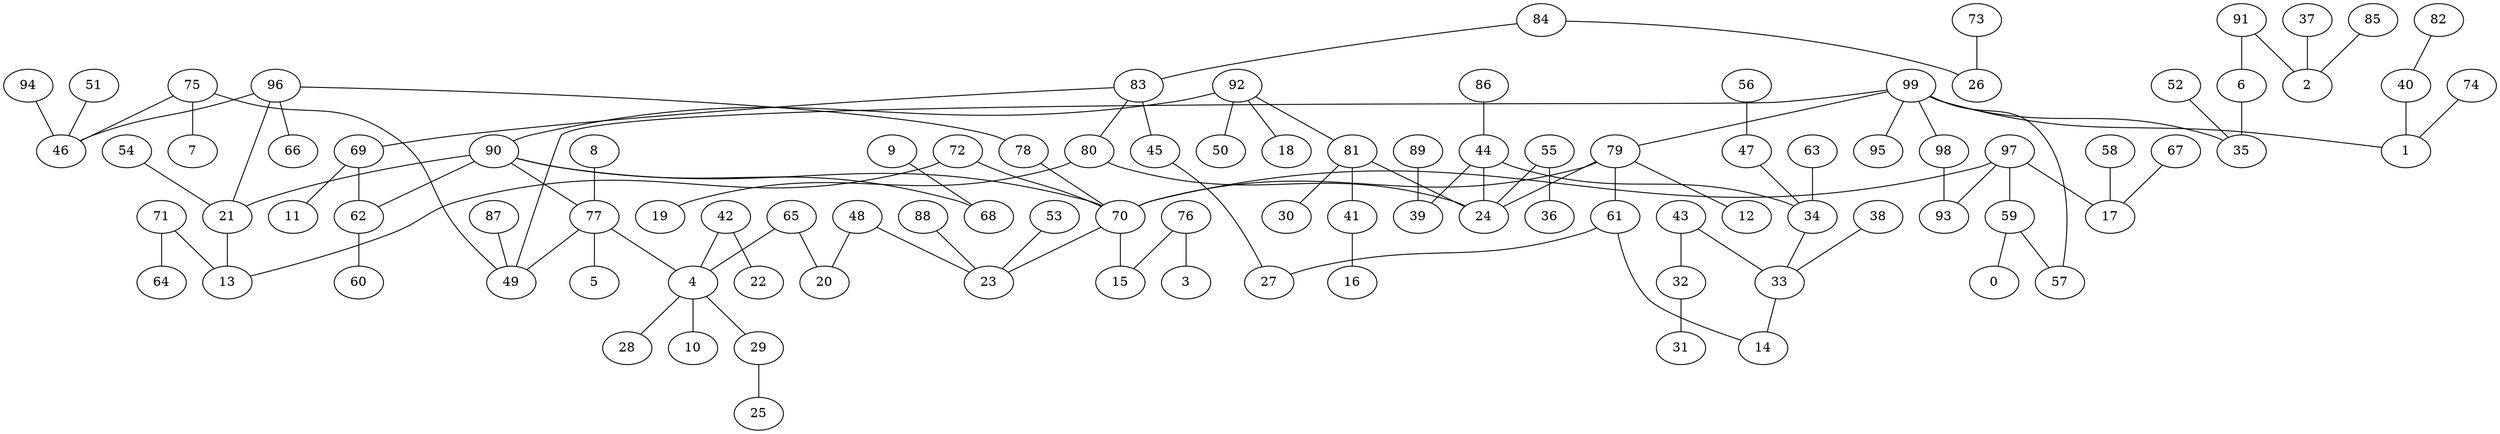 digraph GG_graph {

subgraph G_graph {
edge [color = black]
"51" -> "46" [dir = none]
"54" -> "21" [dir = none]
"94" -> "46" [dir = none]
"73" -> "26" [dir = none]
"72" -> "13" [dir = none]
"71" -> "64" [dir = none]
"71" -> "13" [dir = none]
"48" -> "23" [dir = none]
"91" -> "2" [dir = none]
"91" -> "6" [dir = none]
"52" -> "35" [dir = none]
"21" -> "13" [dir = none]
"83" -> "45" [dir = none]
"83" -> "80" [dir = none]
"86" -> "44" [dir = none]
"32" -> "31" [dir = none]
"82" -> "40" [dir = none]
"89" -> "39" [dir = none]
"88" -> "23" [dir = none]
"97" -> "93" [dir = none]
"97" -> "59" [dir = none]
"97" -> "17" [dir = none]
"97" -> "70" [dir = none]
"42" -> "22" [dir = none]
"42" -> "4" [dir = none]
"80" -> "19" [dir = none]
"80" -> "24" [dir = none]
"87" -> "49" [dir = none]
"55" -> "36" [dir = none]
"55" -> "24" [dir = none]
"62" -> "60" [dir = none]
"92" -> "50" [dir = none]
"92" -> "18" [dir = none]
"92" -> "81" [dir = none]
"67" -> "17" [dir = none]
"59" -> "57" [dir = none]
"59" -> "0" [dir = none]
"84" -> "26" [dir = none]
"84" -> "83" [dir = none]
"58" -> "17" [dir = none]
"4" -> "28" [dir = none]
"4" -> "10" [dir = none]
"4" -> "29" [dir = none]
"74" -> "1" [dir = none]
"53" -> "23" [dir = none]
"90" -> "21" [dir = none]
"90" -> "62" [dir = none]
"90" -> "70" [dir = none]
"90" -> "77" [dir = none]
"90" -> "68" [dir = none]
"77" -> "5" [dir = none]
"77" -> "4" [dir = none]
"77" -> "49" [dir = none]
"38" -> "33" [dir = none]
"61" -> "27" [dir = none]
"61" -> "14" [dir = none]
"37" -> "2" [dir = none]
"78" -> "70" [dir = none]
"76" -> "3" [dir = none]
"76" -> "15" [dir = none]
"75" -> "7" [dir = none]
"75" -> "46" [dir = none]
"75" -> "49" [dir = none]
"9" -> "68" [dir = none]
"56" -> "47" [dir = none]
"79" -> "12" [dir = none]
"79" -> "61" [dir = none]
"79" -> "24" [dir = none]
"79" -> "70" [dir = none]
"81" -> "41" [dir = none]
"81" -> "30" [dir = none]
"81" -> "24" [dir = none]
"69" -> "11" [dir = none]
"69" -> "62" [dir = none]
"40" -> "1" [dir = none]
"63" -> "34" [dir = none]
"47" -> "34" [dir = none]
"96" -> "66" [dir = none]
"96" -> "78" [dir = none]
"43" -> "32" [dir = none]
"43" -> "33" [dir = none]
"41" -> "16" [dir = none]
"99" -> "35" [dir = none]
"99" -> "95" [dir = none]
"99" -> "1" [dir = none]
"99" -> "98" [dir = none]
"99" -> "49" [dir = none]
"29" -> "25" [dir = none]
"85" -> "2" [dir = none]
"70" -> "15" [dir = none]
"70" -> "23" [dir = none]
"6" -> "35" [dir = none]
"33" -> "14" [dir = none]
"8" -> "77" [dir = none]
"44" -> "39" [dir = none]
"44" -> "34" [dir = none]
"44" -> "24" [dir = none]
"65" -> "20" [dir = none]
"65" -> "4" [dir = none]
"99" -> "79" [dir = none]
"83" -> "69" [dir = none]
"72" -> "70" [dir = none]
"99" -> "57" [dir = none]
"34" -> "33" [dir = none]
"92" -> "90" [dir = none]
"96" -> "46" [dir = none]
"96" -> "21" [dir = none]
"48" -> "20" [dir = none]
"45" -> "27" [dir = none]
"98" -> "93" [dir = none]
}

}
